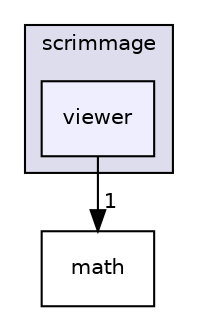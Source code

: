 digraph "/root/scrimmage/scrimmage/include/scrimmage/viewer" {
  compound=true
  node [ fontsize="10", fontname="Helvetica"];
  edge [ labelfontsize="10", labelfontname="Helvetica"];
  subgraph clusterdir_ecf48bde53b2430882a9b9ec48e1b42d {
    graph [ bgcolor="#ddddee", pencolor="black", label="scrimmage" fontname="Helvetica", fontsize="10", URL="dir_ecf48bde53b2430882a9b9ec48e1b42d.html"]
  dir_32f9f1e80ce85f009cf52474f85fb9ad [shape=box, label="viewer", style="filled", fillcolor="#eeeeff", pencolor="black", URL="dir_32f9f1e80ce85f009cf52474f85fb9ad.html"];
  }
  dir_4281587931951fcc16b7a6ccc116b5d1 [shape=box label="math" URL="dir_4281587931951fcc16b7a6ccc116b5d1.html"];
  dir_32f9f1e80ce85f009cf52474f85fb9ad->dir_4281587931951fcc16b7a6ccc116b5d1 [headlabel="1", labeldistance=1.5 headhref="dir_000152_000010.html"];
}

